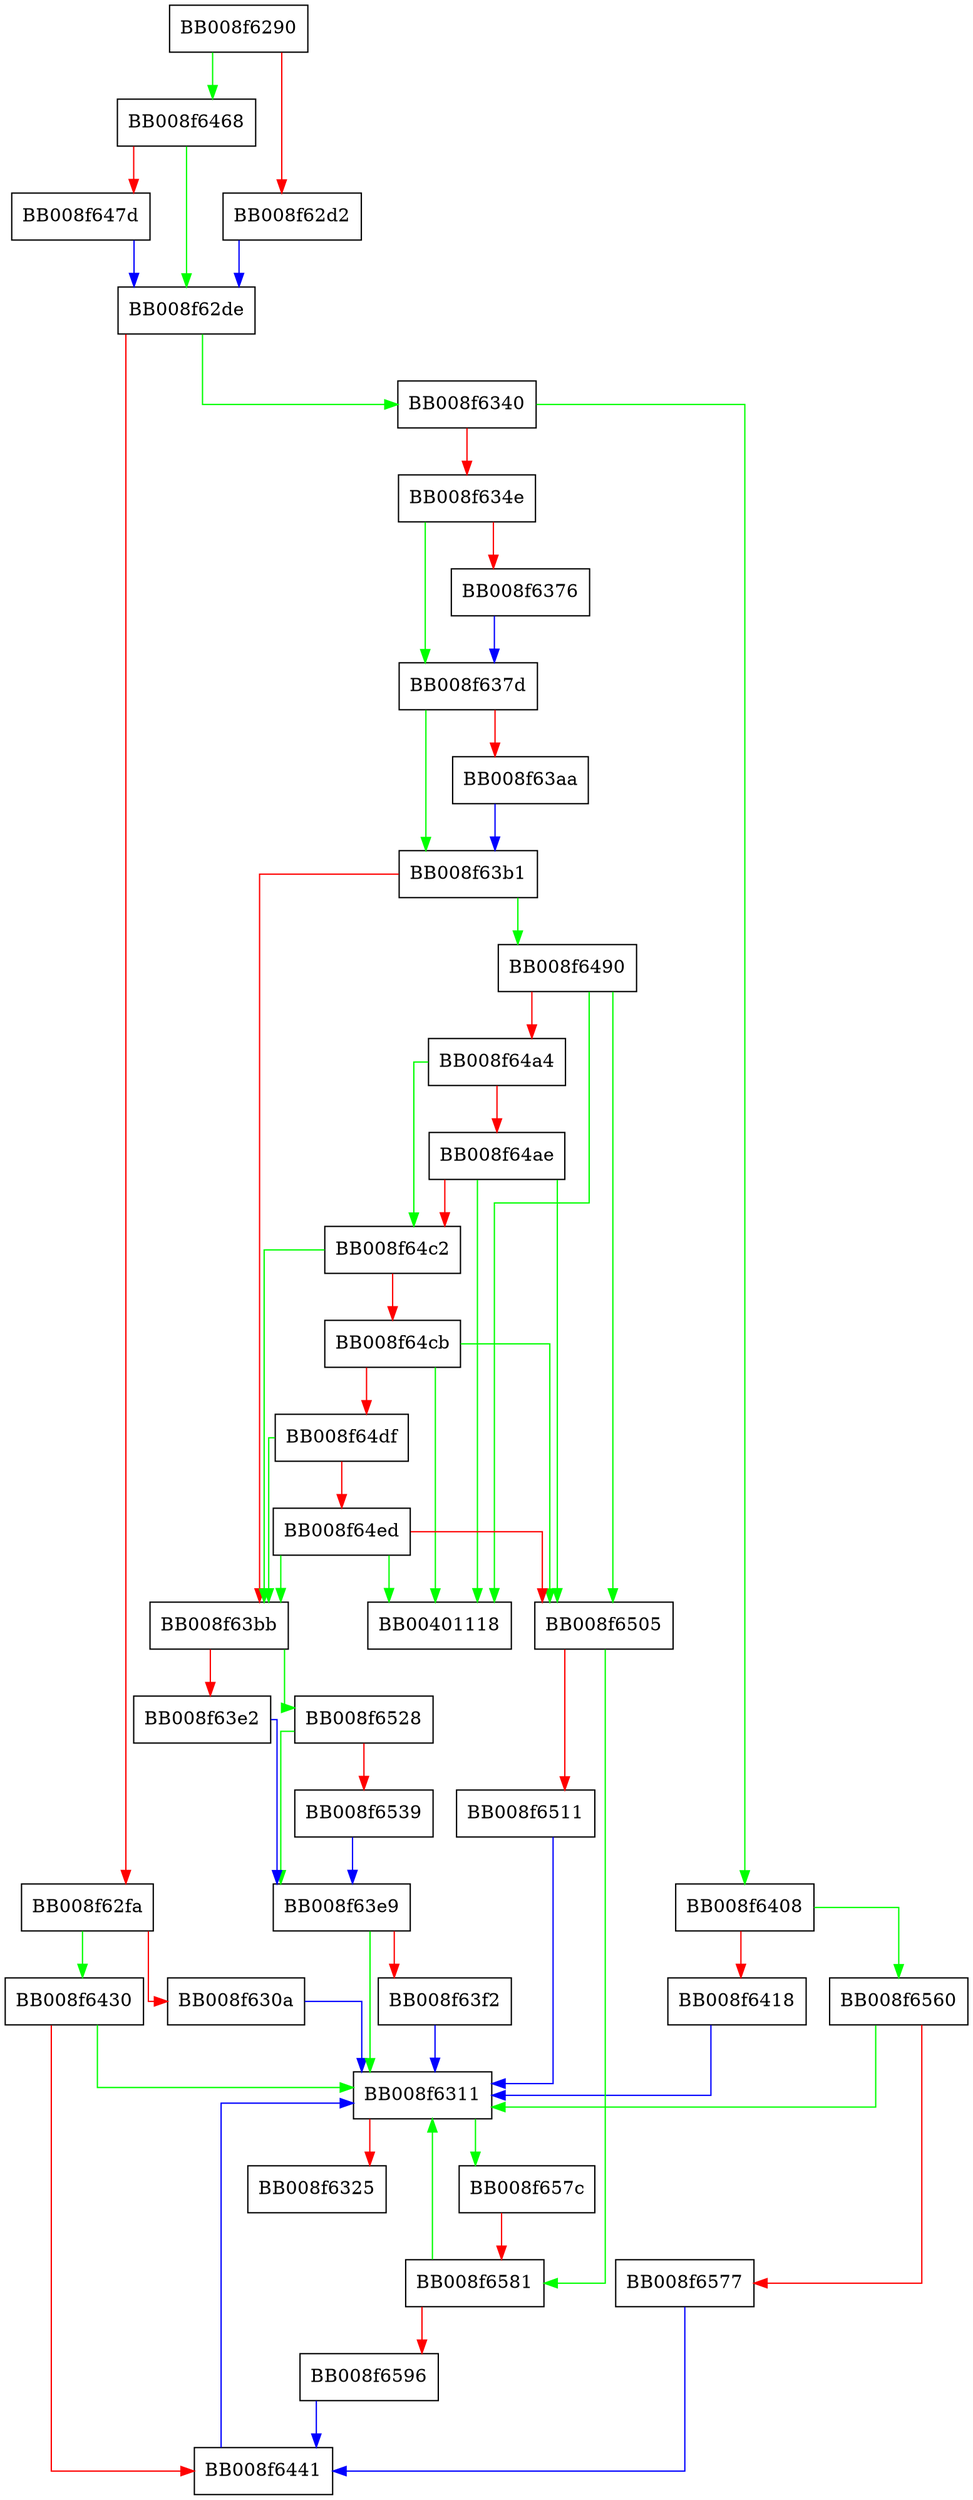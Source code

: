 digraph __gconv_find_transform {
  node [shape="box"];
  graph [splines=ortho];
  BB008f6290 -> BB008f6468 [color="green"];
  BB008f6290 -> BB008f62d2 [color="red"];
  BB008f62d2 -> BB008f62de [color="blue"];
  BB008f62de -> BB008f6340 [color="green"];
  BB008f62de -> BB008f62fa [color="red"];
  BB008f62fa -> BB008f6430 [color="green"];
  BB008f62fa -> BB008f630a [color="red"];
  BB008f630a -> BB008f6311 [color="blue"];
  BB008f6311 -> BB008f657c [color="green"];
  BB008f6311 -> BB008f6325 [color="red"];
  BB008f6340 -> BB008f6408 [color="green"];
  BB008f6340 -> BB008f634e [color="red"];
  BB008f634e -> BB008f637d [color="green"];
  BB008f634e -> BB008f6376 [color="red"];
  BB008f6376 -> BB008f637d [color="blue"];
  BB008f637d -> BB008f63b1 [color="green"];
  BB008f637d -> BB008f63aa [color="red"];
  BB008f63aa -> BB008f63b1 [color="blue"];
  BB008f63b1 -> BB008f6490 [color="green"];
  BB008f63b1 -> BB008f63bb [color="red"];
  BB008f63bb -> BB008f6528 [color="green"];
  BB008f63bb -> BB008f63e2 [color="red"];
  BB008f63e2 -> BB008f63e9 [color="blue"];
  BB008f63e9 -> BB008f6311 [color="green"];
  BB008f63e9 -> BB008f63f2 [color="red"];
  BB008f63f2 -> BB008f6311 [color="blue"];
  BB008f6408 -> BB008f6560 [color="green"];
  BB008f6408 -> BB008f6418 [color="red"];
  BB008f6418 -> BB008f6311 [color="blue"];
  BB008f6430 -> BB008f6311 [color="green"];
  BB008f6430 -> BB008f6441 [color="red"];
  BB008f6441 -> BB008f6311 [color="blue"];
  BB008f6468 -> BB008f62de [color="green"];
  BB008f6468 -> BB008f647d [color="red"];
  BB008f647d -> BB008f62de [color="blue"];
  BB008f6490 -> BB00401118 [color="green"];
  BB008f6490 -> BB008f6505 [color="green"];
  BB008f6490 -> BB008f64a4 [color="red"];
  BB008f64a4 -> BB008f64c2 [color="green"];
  BB008f64a4 -> BB008f64ae [color="red"];
  BB008f64ae -> BB00401118 [color="green"];
  BB008f64ae -> BB008f6505 [color="green"];
  BB008f64ae -> BB008f64c2 [color="red"];
  BB008f64c2 -> BB008f63bb [color="green"];
  BB008f64c2 -> BB008f64cb [color="red"];
  BB008f64cb -> BB00401118 [color="green"];
  BB008f64cb -> BB008f6505 [color="green"];
  BB008f64cb -> BB008f64df [color="red"];
  BB008f64df -> BB008f63bb [color="green"];
  BB008f64df -> BB008f64ed [color="red"];
  BB008f64ed -> BB00401118 [color="green"];
  BB008f64ed -> BB008f63bb [color="green"];
  BB008f64ed -> BB008f6505 [color="red"];
  BB008f6505 -> BB008f6581 [color="green"];
  BB008f6505 -> BB008f6511 [color="red"];
  BB008f6511 -> BB008f6311 [color="blue"];
  BB008f6528 -> BB008f63e9 [color="green"];
  BB008f6528 -> BB008f6539 [color="red"];
  BB008f6539 -> BB008f63e9 [color="blue"];
  BB008f6560 -> BB008f6311 [color="green"];
  BB008f6560 -> BB008f6577 [color="red"];
  BB008f6577 -> BB008f6441 [color="blue"];
  BB008f657c -> BB008f6581 [color="red"];
  BB008f6581 -> BB008f6311 [color="green"];
  BB008f6581 -> BB008f6596 [color="red"];
  BB008f6596 -> BB008f6441 [color="blue"];
}